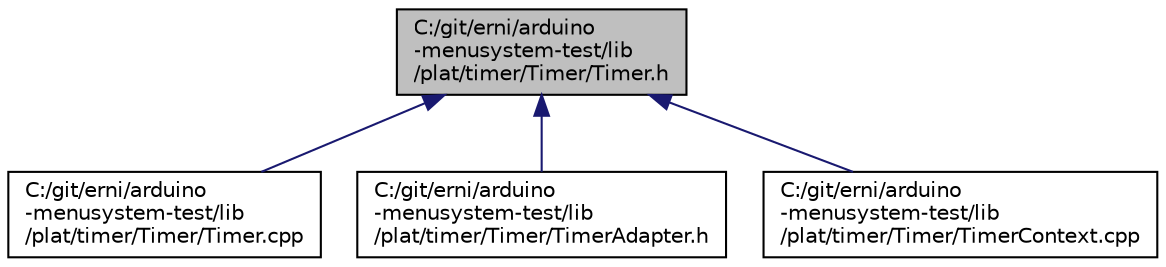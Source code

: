 digraph "C:/git/erni/arduino-menusystem-test/lib/plat/timer/Timer/Timer.h"
{
  edge [fontname="Helvetica",fontsize="10",labelfontname="Helvetica",labelfontsize="10"];
  node [fontname="Helvetica",fontsize="10",shape=record];
  Node1 [label="C:/git/erni/arduino\l-menusystem-test/lib\l/plat/timer/Timer/Timer.h",height=0.2,width=0.4,color="black", fillcolor="grey75", style="filled" fontcolor="black"];
  Node1 -> Node2 [dir="back",color="midnightblue",fontsize="10",style="solid",fontname="Helvetica"];
  Node2 [label="C:/git/erni/arduino\l-menusystem-test/lib\l/plat/timer/Timer/Timer.cpp",height=0.2,width=0.4,color="black", fillcolor="white", style="filled",URL="$_timer_8cpp.html"];
  Node1 -> Node3 [dir="back",color="midnightblue",fontsize="10",style="solid",fontname="Helvetica"];
  Node3 [label="C:/git/erni/arduino\l-menusystem-test/lib\l/plat/timer/Timer/TimerAdapter.h",height=0.2,width=0.4,color="black", fillcolor="white", style="filled",URL="$_timer_adapter_8h.html"];
  Node1 -> Node4 [dir="back",color="midnightblue",fontsize="10",style="solid",fontname="Helvetica"];
  Node4 [label="C:/git/erni/arduino\l-menusystem-test/lib\l/plat/timer/Timer/TimerContext.cpp",height=0.2,width=0.4,color="black", fillcolor="white", style="filled",URL="$_timer_context_8cpp.html"];
}
